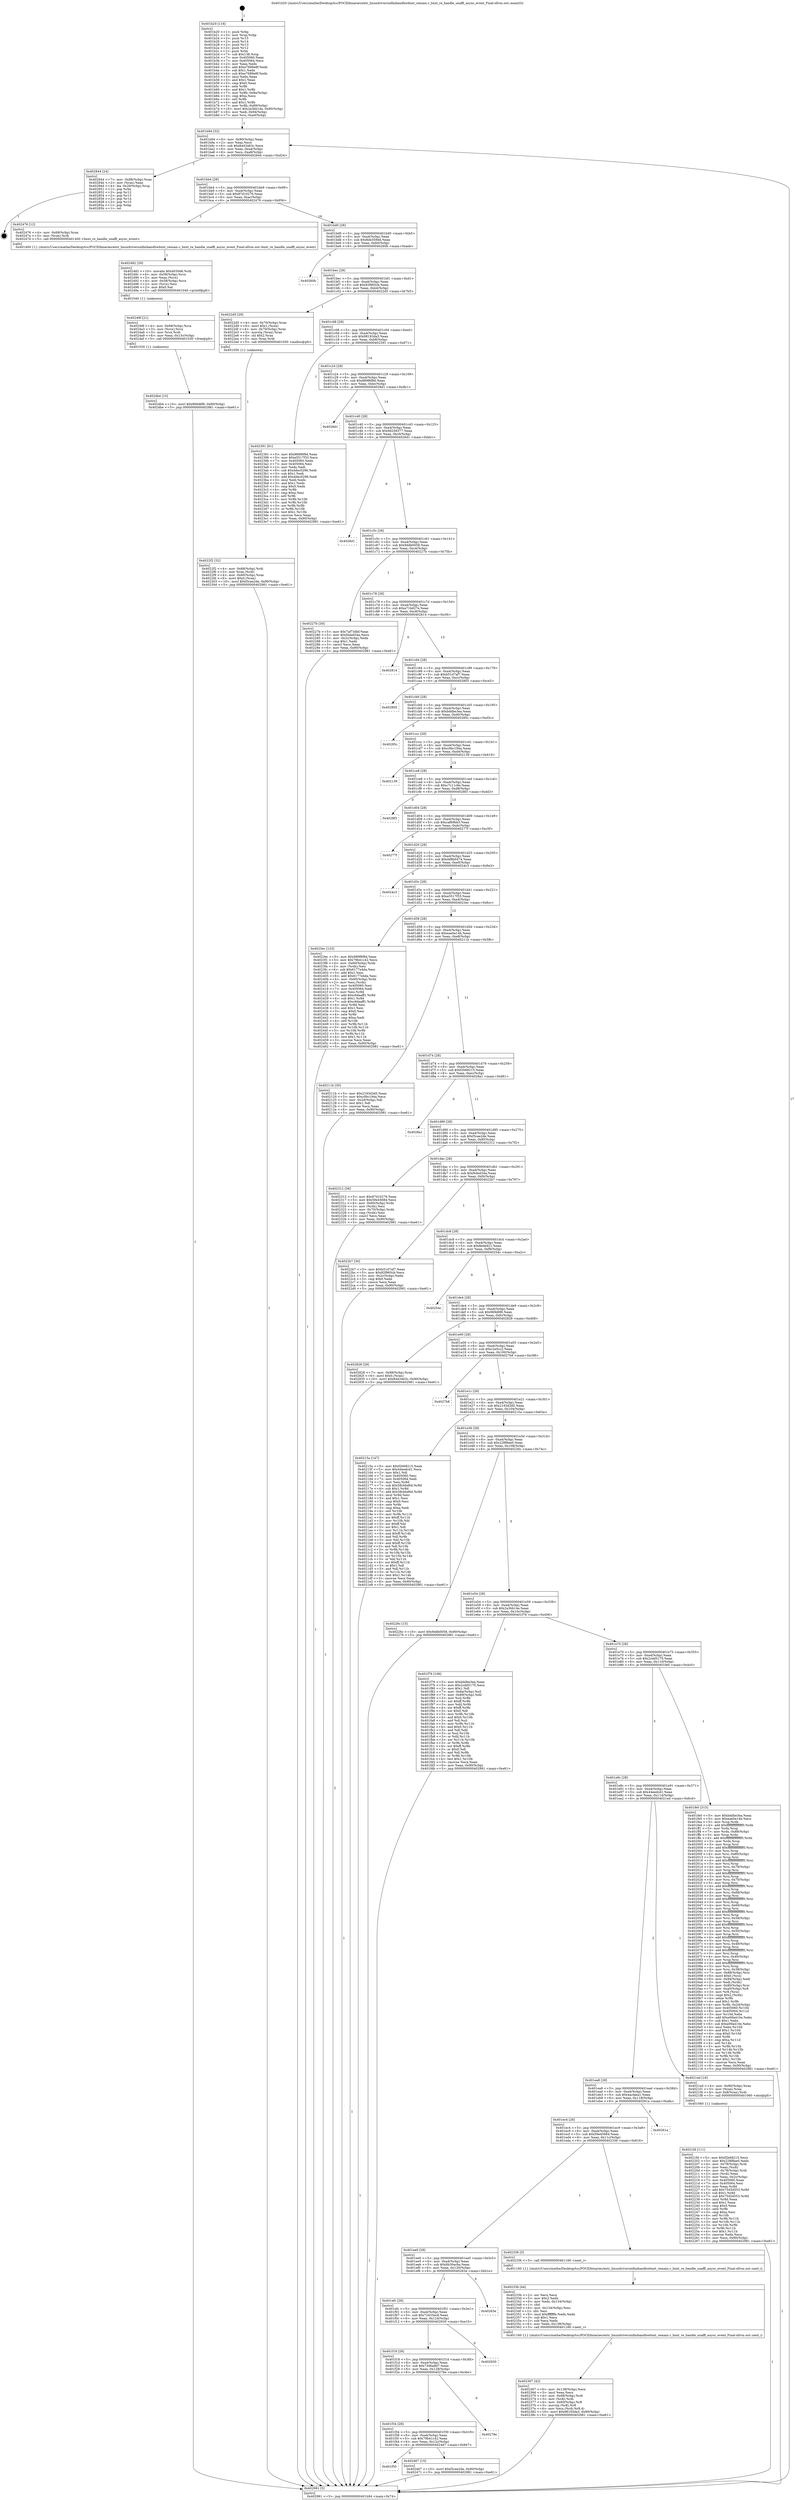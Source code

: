digraph "0x401b20" {
  label = "0x401b20 (/mnt/c/Users/mathe/Desktop/tcc/POCII/binaries/extr_linuxdriversinfinibandhwbnxt_remain.c_bnxt_re_handle_unaffi_async_event_Final-ollvm.out::main(0))"
  labelloc = "t"
  node[shape=record]

  Entry [label="",width=0.3,height=0.3,shape=circle,fillcolor=black,style=filled]
  "0x401b94" [label="{
     0x401b94 [32]\l
     | [instrs]\l
     &nbsp;&nbsp;0x401b94 \<+6\>: mov -0x90(%rbp),%eax\l
     &nbsp;&nbsp;0x401b9a \<+2\>: mov %eax,%ecx\l
     &nbsp;&nbsp;0x401b9c \<+6\>: sub $0x8443463c,%ecx\l
     &nbsp;&nbsp;0x401ba2 \<+6\>: mov %eax,-0xa4(%rbp)\l
     &nbsp;&nbsp;0x401ba8 \<+6\>: mov %ecx,-0xa8(%rbp)\l
     &nbsp;&nbsp;0x401bae \<+6\>: je 0000000000402844 \<main+0xd24\>\l
  }"]
  "0x402844" [label="{
     0x402844 [24]\l
     | [instrs]\l
     &nbsp;&nbsp;0x402844 \<+7\>: mov -0x88(%rbp),%rax\l
     &nbsp;&nbsp;0x40284b \<+2\>: mov (%rax),%eax\l
     &nbsp;&nbsp;0x40284d \<+4\>: lea -0x28(%rbp),%rsp\l
     &nbsp;&nbsp;0x402851 \<+1\>: pop %rbx\l
     &nbsp;&nbsp;0x402852 \<+2\>: pop %r12\l
     &nbsp;&nbsp;0x402854 \<+2\>: pop %r13\l
     &nbsp;&nbsp;0x402856 \<+2\>: pop %r14\l
     &nbsp;&nbsp;0x402858 \<+2\>: pop %r15\l
     &nbsp;&nbsp;0x40285a \<+1\>: pop %rbp\l
     &nbsp;&nbsp;0x40285b \<+1\>: ret\l
  }"]
  "0x401bb4" [label="{
     0x401bb4 [28]\l
     | [instrs]\l
     &nbsp;&nbsp;0x401bb4 \<+5\>: jmp 0000000000401bb9 \<main+0x99\>\l
     &nbsp;&nbsp;0x401bb9 \<+6\>: mov -0xa4(%rbp),%eax\l
     &nbsp;&nbsp;0x401bbf \<+5\>: sub $0x87d10276,%eax\l
     &nbsp;&nbsp;0x401bc4 \<+6\>: mov %eax,-0xac(%rbp)\l
     &nbsp;&nbsp;0x401bca \<+6\>: je 0000000000402476 \<main+0x956\>\l
  }"]
  Exit [label="",width=0.3,height=0.3,shape=circle,fillcolor=black,style=filled,peripheries=2]
  "0x402476" [label="{
     0x402476 [12]\l
     | [instrs]\l
     &nbsp;&nbsp;0x402476 \<+4\>: mov -0x68(%rbp),%rax\l
     &nbsp;&nbsp;0x40247a \<+3\>: mov (%rax),%rdi\l
     &nbsp;&nbsp;0x40247d \<+5\>: call 0000000000401400 \<bnxt_re_handle_unaffi_async_event\>\l
     | [calls]\l
     &nbsp;&nbsp;0x401400 \{1\} (/mnt/c/Users/mathe/Desktop/tcc/POCII/binaries/extr_linuxdriversinfinibandhwbnxt_remain.c_bnxt_re_handle_unaffi_async_event_Final-ollvm.out::bnxt_re_handle_unaffi_async_event)\l
  }"]
  "0x401bd0" [label="{
     0x401bd0 [28]\l
     | [instrs]\l
     &nbsp;&nbsp;0x401bd0 \<+5\>: jmp 0000000000401bd5 \<main+0xb5\>\l
     &nbsp;&nbsp;0x401bd5 \<+6\>: mov -0xa4(%rbp),%eax\l
     &nbsp;&nbsp;0x401bdb \<+5\>: sub $0x8de359dd,%eax\l
     &nbsp;&nbsp;0x401be0 \<+6\>: mov %eax,-0xb0(%rbp)\l
     &nbsp;&nbsp;0x401be6 \<+6\>: je 000000000040260b \<main+0xaeb\>\l
  }"]
  "0x4024b4" [label="{
     0x4024b4 [15]\l
     | [instrs]\l
     &nbsp;&nbsp;0x4024b4 \<+10\>: movl $0x969d6f6,-0x90(%rbp)\l
     &nbsp;&nbsp;0x4024be \<+5\>: jmp 0000000000402981 \<main+0xe61\>\l
  }"]
  "0x40260b" [label="{
     0x40260b\l
  }", style=dashed]
  "0x401bec" [label="{
     0x401bec [28]\l
     | [instrs]\l
     &nbsp;&nbsp;0x401bec \<+5\>: jmp 0000000000401bf1 \<main+0xd1\>\l
     &nbsp;&nbsp;0x401bf1 \<+6\>: mov -0xa4(%rbp),%eax\l
     &nbsp;&nbsp;0x401bf7 \<+5\>: sub $0x92f965cb,%eax\l
     &nbsp;&nbsp;0x401bfc \<+6\>: mov %eax,-0xb4(%rbp)\l
     &nbsp;&nbsp;0x401c02 \<+6\>: je 00000000004022d5 \<main+0x7b5\>\l
  }"]
  "0x40249f" [label="{
     0x40249f [21]\l
     | [instrs]\l
     &nbsp;&nbsp;0x40249f \<+4\>: mov -0x68(%rbp),%rcx\l
     &nbsp;&nbsp;0x4024a3 \<+3\>: mov (%rcx),%rcx\l
     &nbsp;&nbsp;0x4024a6 \<+3\>: mov %rcx,%rdi\l
     &nbsp;&nbsp;0x4024a9 \<+6\>: mov %eax,-0x13c(%rbp)\l
     &nbsp;&nbsp;0x4024af \<+5\>: call 0000000000401030 \<free@plt\>\l
     | [calls]\l
     &nbsp;&nbsp;0x401030 \{1\} (unknown)\l
  }"]
  "0x4022d5" [label="{
     0x4022d5 [29]\l
     | [instrs]\l
     &nbsp;&nbsp;0x4022d5 \<+4\>: mov -0x70(%rbp),%rax\l
     &nbsp;&nbsp;0x4022d9 \<+6\>: movl $0x1,(%rax)\l
     &nbsp;&nbsp;0x4022df \<+4\>: mov -0x70(%rbp),%rax\l
     &nbsp;&nbsp;0x4022e3 \<+3\>: movslq (%rax),%rax\l
     &nbsp;&nbsp;0x4022e6 \<+4\>: shl $0x2,%rax\l
     &nbsp;&nbsp;0x4022ea \<+3\>: mov %rax,%rdi\l
     &nbsp;&nbsp;0x4022ed \<+5\>: call 0000000000401050 \<malloc@plt\>\l
     | [calls]\l
     &nbsp;&nbsp;0x401050 \{1\} (unknown)\l
  }"]
  "0x401c08" [label="{
     0x401c08 [28]\l
     | [instrs]\l
     &nbsp;&nbsp;0x401c08 \<+5\>: jmp 0000000000401c0d \<main+0xed\>\l
     &nbsp;&nbsp;0x401c0d \<+6\>: mov -0xa4(%rbp),%eax\l
     &nbsp;&nbsp;0x401c13 \<+5\>: sub $0x98193da3,%eax\l
     &nbsp;&nbsp;0x401c18 \<+6\>: mov %eax,-0xb8(%rbp)\l
     &nbsp;&nbsp;0x401c1e \<+6\>: je 0000000000402391 \<main+0x871\>\l
  }"]
  "0x402482" [label="{
     0x402482 [29]\l
     | [instrs]\l
     &nbsp;&nbsp;0x402482 \<+10\>: movabs $0x4030d6,%rdi\l
     &nbsp;&nbsp;0x40248c \<+4\>: mov -0x58(%rbp),%rcx\l
     &nbsp;&nbsp;0x402490 \<+2\>: mov %eax,(%rcx)\l
     &nbsp;&nbsp;0x402492 \<+4\>: mov -0x58(%rbp),%rcx\l
     &nbsp;&nbsp;0x402496 \<+2\>: mov (%rcx),%esi\l
     &nbsp;&nbsp;0x402498 \<+2\>: mov $0x0,%al\l
     &nbsp;&nbsp;0x40249a \<+5\>: call 0000000000401040 \<printf@plt\>\l
     | [calls]\l
     &nbsp;&nbsp;0x401040 \{1\} (unknown)\l
  }"]
  "0x402391" [label="{
     0x402391 [91]\l
     | [instrs]\l
     &nbsp;&nbsp;0x402391 \<+5\>: mov $0x989f6f9d,%eax\l
     &nbsp;&nbsp;0x402396 \<+5\>: mov $0xe5517f33,%ecx\l
     &nbsp;&nbsp;0x40239b \<+7\>: mov 0x405060,%edx\l
     &nbsp;&nbsp;0x4023a2 \<+7\>: mov 0x405064,%esi\l
     &nbsp;&nbsp;0x4023a9 \<+2\>: mov %edx,%edi\l
     &nbsp;&nbsp;0x4023ab \<+6\>: sub $0xddec0296,%edi\l
     &nbsp;&nbsp;0x4023b1 \<+3\>: sub $0x1,%edi\l
     &nbsp;&nbsp;0x4023b4 \<+6\>: add $0xddec0296,%edi\l
     &nbsp;&nbsp;0x4023ba \<+3\>: imul %edi,%edx\l
     &nbsp;&nbsp;0x4023bd \<+3\>: and $0x1,%edx\l
     &nbsp;&nbsp;0x4023c0 \<+3\>: cmp $0x0,%edx\l
     &nbsp;&nbsp;0x4023c3 \<+4\>: sete %r8b\l
     &nbsp;&nbsp;0x4023c7 \<+3\>: cmp $0xa,%esi\l
     &nbsp;&nbsp;0x4023ca \<+4\>: setl %r9b\l
     &nbsp;&nbsp;0x4023ce \<+3\>: mov %r8b,%r10b\l
     &nbsp;&nbsp;0x4023d1 \<+3\>: and %r9b,%r10b\l
     &nbsp;&nbsp;0x4023d4 \<+3\>: xor %r9b,%r8b\l
     &nbsp;&nbsp;0x4023d7 \<+3\>: or %r8b,%r10b\l
     &nbsp;&nbsp;0x4023da \<+4\>: test $0x1,%r10b\l
     &nbsp;&nbsp;0x4023de \<+3\>: cmovne %ecx,%eax\l
     &nbsp;&nbsp;0x4023e1 \<+6\>: mov %eax,-0x90(%rbp)\l
     &nbsp;&nbsp;0x4023e7 \<+5\>: jmp 0000000000402981 \<main+0xe61\>\l
  }"]
  "0x401c24" [label="{
     0x401c24 [28]\l
     | [instrs]\l
     &nbsp;&nbsp;0x401c24 \<+5\>: jmp 0000000000401c29 \<main+0x109\>\l
     &nbsp;&nbsp;0x401c29 \<+6\>: mov -0xa4(%rbp),%eax\l
     &nbsp;&nbsp;0x401c2f \<+5\>: sub $0x989f6f9d,%eax\l
     &nbsp;&nbsp;0x401c34 \<+6\>: mov %eax,-0xbc(%rbp)\l
     &nbsp;&nbsp;0x401c3a \<+6\>: je 00000000004028d1 \<main+0xdb1\>\l
  }"]
  "0x401f50" [label="{
     0x401f50\l
  }", style=dashed]
  "0x4028d1" [label="{
     0x4028d1\l
  }", style=dashed]
  "0x401c40" [label="{
     0x401c40 [28]\l
     | [instrs]\l
     &nbsp;&nbsp;0x401c40 \<+5\>: jmp 0000000000401c45 \<main+0x125\>\l
     &nbsp;&nbsp;0x401c45 \<+6\>: mov -0xa4(%rbp),%eax\l
     &nbsp;&nbsp;0x401c4b \<+5\>: sub $0x9d256377,%eax\l
     &nbsp;&nbsp;0x401c50 \<+6\>: mov %eax,-0xc0(%rbp)\l
     &nbsp;&nbsp;0x401c56 \<+6\>: je 00000000004026d1 \<main+0xbb1\>\l
  }"]
  "0x402467" [label="{
     0x402467 [15]\l
     | [instrs]\l
     &nbsp;&nbsp;0x402467 \<+10\>: movl $0xf3cee2de,-0x90(%rbp)\l
     &nbsp;&nbsp;0x402471 \<+5\>: jmp 0000000000402981 \<main+0xe61\>\l
  }"]
  "0x4026d1" [label="{
     0x4026d1\l
  }", style=dashed]
  "0x401c5c" [label="{
     0x401c5c [28]\l
     | [instrs]\l
     &nbsp;&nbsp;0x401c5c \<+5\>: jmp 0000000000401c61 \<main+0x141\>\l
     &nbsp;&nbsp;0x401c61 \<+6\>: mov -0xa4(%rbp),%eax\l
     &nbsp;&nbsp;0x401c67 \<+5\>: sub $0x9ddb0058,%eax\l
     &nbsp;&nbsp;0x401c6c \<+6\>: mov %eax,-0xc4(%rbp)\l
     &nbsp;&nbsp;0x401c72 \<+6\>: je 000000000040227b \<main+0x75b\>\l
  }"]
  "0x401f34" [label="{
     0x401f34 [28]\l
     | [instrs]\l
     &nbsp;&nbsp;0x401f34 \<+5\>: jmp 0000000000401f39 \<main+0x419\>\l
     &nbsp;&nbsp;0x401f39 \<+6\>: mov -0xa4(%rbp),%eax\l
     &nbsp;&nbsp;0x401f3f \<+5\>: sub $0x79b41c42,%eax\l
     &nbsp;&nbsp;0x401f44 \<+6\>: mov %eax,-0x12c(%rbp)\l
     &nbsp;&nbsp;0x401f4a \<+6\>: je 0000000000402467 \<main+0x947\>\l
  }"]
  "0x40227b" [label="{
     0x40227b [30]\l
     | [instrs]\l
     &nbsp;&nbsp;0x40227b \<+5\>: mov $0x7af73dbf,%eax\l
     &nbsp;&nbsp;0x402280 \<+5\>: mov $0xf44ed34a,%ecx\l
     &nbsp;&nbsp;0x402285 \<+3\>: mov -0x2c(%rbp),%edx\l
     &nbsp;&nbsp;0x402288 \<+3\>: cmp $0x1,%edx\l
     &nbsp;&nbsp;0x40228b \<+3\>: cmovl %ecx,%eax\l
     &nbsp;&nbsp;0x40228e \<+6\>: mov %eax,-0x90(%rbp)\l
     &nbsp;&nbsp;0x402294 \<+5\>: jmp 0000000000402981 \<main+0xe61\>\l
  }"]
  "0x401c78" [label="{
     0x401c78 [28]\l
     | [instrs]\l
     &nbsp;&nbsp;0x401c78 \<+5\>: jmp 0000000000401c7d \<main+0x15d\>\l
     &nbsp;&nbsp;0x401c7d \<+6\>: mov -0xa4(%rbp),%eax\l
     &nbsp;&nbsp;0x401c83 \<+5\>: sub $0xa71bd27e,%eax\l
     &nbsp;&nbsp;0x401c88 \<+6\>: mov %eax,-0xc8(%rbp)\l
     &nbsp;&nbsp;0x401c8e \<+6\>: je 0000000000402814 \<main+0xcf4\>\l
  }"]
  "0x40278e" [label="{
     0x40278e\l
  }", style=dashed]
  "0x402814" [label="{
     0x402814\l
  }", style=dashed]
  "0x401c94" [label="{
     0x401c94 [28]\l
     | [instrs]\l
     &nbsp;&nbsp;0x401c94 \<+5\>: jmp 0000000000401c99 \<main+0x179\>\l
     &nbsp;&nbsp;0x401c99 \<+6\>: mov -0xa4(%rbp),%eax\l
     &nbsp;&nbsp;0x401c9f \<+5\>: sub $0xb51d7af7,%eax\l
     &nbsp;&nbsp;0x401ca4 \<+6\>: mov %eax,-0xcc(%rbp)\l
     &nbsp;&nbsp;0x401caa \<+6\>: je 0000000000402805 \<main+0xce5\>\l
  }"]
  "0x401f18" [label="{
     0x401f18 [28]\l
     | [instrs]\l
     &nbsp;&nbsp;0x401f18 \<+5\>: jmp 0000000000401f1d \<main+0x3fd\>\l
     &nbsp;&nbsp;0x401f1d \<+6\>: mov -0xa4(%rbp),%eax\l
     &nbsp;&nbsp;0x401f23 \<+5\>: sub $0x73d6a8d7,%eax\l
     &nbsp;&nbsp;0x401f28 \<+6\>: mov %eax,-0x128(%rbp)\l
     &nbsp;&nbsp;0x401f2e \<+6\>: je 000000000040278e \<main+0xc6e\>\l
  }"]
  "0x402805" [label="{
     0x402805\l
  }", style=dashed]
  "0x401cb0" [label="{
     0x401cb0 [28]\l
     | [instrs]\l
     &nbsp;&nbsp;0x401cb0 \<+5\>: jmp 0000000000401cb5 \<main+0x195\>\l
     &nbsp;&nbsp;0x401cb5 \<+6\>: mov -0xa4(%rbp),%eax\l
     &nbsp;&nbsp;0x401cbb \<+5\>: sub $0xbddbe3ea,%eax\l
     &nbsp;&nbsp;0x401cc0 \<+6\>: mov %eax,-0xd0(%rbp)\l
     &nbsp;&nbsp;0x401cc6 \<+6\>: je 000000000040285c \<main+0xd3c\>\l
  }"]
  "0x402930" [label="{
     0x402930\l
  }", style=dashed]
  "0x40285c" [label="{
     0x40285c\l
  }", style=dashed]
  "0x401ccc" [label="{
     0x401ccc [28]\l
     | [instrs]\l
     &nbsp;&nbsp;0x401ccc \<+5\>: jmp 0000000000401cd1 \<main+0x1b1\>\l
     &nbsp;&nbsp;0x401cd1 \<+6\>: mov -0xa4(%rbp),%eax\l
     &nbsp;&nbsp;0x401cd7 \<+5\>: sub $0xc0bc194a,%eax\l
     &nbsp;&nbsp;0x401cdc \<+6\>: mov %eax,-0xd4(%rbp)\l
     &nbsp;&nbsp;0x401ce2 \<+6\>: je 0000000000402139 \<main+0x619\>\l
  }"]
  "0x401efc" [label="{
     0x401efc [28]\l
     | [instrs]\l
     &nbsp;&nbsp;0x401efc \<+5\>: jmp 0000000000401f01 \<main+0x3e1\>\l
     &nbsp;&nbsp;0x401f01 \<+6\>: mov -0xa4(%rbp),%eax\l
     &nbsp;&nbsp;0x401f07 \<+5\>: sub $0x72433ec6,%eax\l
     &nbsp;&nbsp;0x401f0c \<+6\>: mov %eax,-0x124(%rbp)\l
     &nbsp;&nbsp;0x401f12 \<+6\>: je 0000000000402930 \<main+0xe10\>\l
  }"]
  "0x402139" [label="{
     0x402139\l
  }", style=dashed]
  "0x401ce8" [label="{
     0x401ce8 [28]\l
     | [instrs]\l
     &nbsp;&nbsp;0x401ce8 \<+5\>: jmp 0000000000401ced \<main+0x1cd\>\l
     &nbsp;&nbsp;0x401ced \<+6\>: mov -0xa4(%rbp),%eax\l
     &nbsp;&nbsp;0x401cf3 \<+5\>: sub $0xc7c11c6e,%eax\l
     &nbsp;&nbsp;0x401cf8 \<+6\>: mov %eax,-0xd8(%rbp)\l
     &nbsp;&nbsp;0x401cfe \<+6\>: je 00000000004028f3 \<main+0xdd3\>\l
  }"]
  "0x40263e" [label="{
     0x40263e\l
  }", style=dashed]
  "0x4028f3" [label="{
     0x4028f3\l
  }", style=dashed]
  "0x401d04" [label="{
     0x401d04 [28]\l
     | [instrs]\l
     &nbsp;&nbsp;0x401d04 \<+5\>: jmp 0000000000401d09 \<main+0x1e9\>\l
     &nbsp;&nbsp;0x401d09 \<+6\>: mov -0xa4(%rbp),%eax\l
     &nbsp;&nbsp;0x401d0f \<+5\>: sub $0xcaf69bb3,%eax\l
     &nbsp;&nbsp;0x401d14 \<+6\>: mov %eax,-0xdc(%rbp)\l
     &nbsp;&nbsp;0x401d1a \<+6\>: je 000000000040277f \<main+0xc5f\>\l
  }"]
  "0x402367" [label="{
     0x402367 [42]\l
     | [instrs]\l
     &nbsp;&nbsp;0x402367 \<+6\>: mov -0x138(%rbp),%ecx\l
     &nbsp;&nbsp;0x40236d \<+3\>: imul %eax,%ecx\l
     &nbsp;&nbsp;0x402370 \<+4\>: mov -0x68(%rbp),%rdi\l
     &nbsp;&nbsp;0x402374 \<+3\>: mov (%rdi),%rdi\l
     &nbsp;&nbsp;0x402377 \<+4\>: mov -0x60(%rbp),%r8\l
     &nbsp;&nbsp;0x40237b \<+3\>: movslq (%r8),%r8\l
     &nbsp;&nbsp;0x40237e \<+4\>: mov %ecx,(%rdi,%r8,4)\l
     &nbsp;&nbsp;0x402382 \<+10\>: movl $0x98193da3,-0x90(%rbp)\l
     &nbsp;&nbsp;0x40238c \<+5\>: jmp 0000000000402981 \<main+0xe61\>\l
  }"]
  "0x40277f" [label="{
     0x40277f\l
  }", style=dashed]
  "0x401d20" [label="{
     0x401d20 [28]\l
     | [instrs]\l
     &nbsp;&nbsp;0x401d20 \<+5\>: jmp 0000000000401d25 \<main+0x205\>\l
     &nbsp;&nbsp;0x401d25 \<+6\>: mov -0xa4(%rbp),%eax\l
     &nbsp;&nbsp;0x401d2b \<+5\>: sub $0xdd8b0474,%eax\l
     &nbsp;&nbsp;0x401d30 \<+6\>: mov %eax,-0xe0(%rbp)\l
     &nbsp;&nbsp;0x401d36 \<+6\>: je 00000000004024c3 \<main+0x9a3\>\l
  }"]
  "0x40233b" [label="{
     0x40233b [44]\l
     | [instrs]\l
     &nbsp;&nbsp;0x40233b \<+2\>: xor %ecx,%ecx\l
     &nbsp;&nbsp;0x40233d \<+5\>: mov $0x2,%edx\l
     &nbsp;&nbsp;0x402342 \<+6\>: mov %edx,-0x134(%rbp)\l
     &nbsp;&nbsp;0x402348 \<+1\>: cltd\l
     &nbsp;&nbsp;0x402349 \<+6\>: mov -0x134(%rbp),%esi\l
     &nbsp;&nbsp;0x40234f \<+2\>: idiv %esi\l
     &nbsp;&nbsp;0x402351 \<+6\>: imul $0xfffffffe,%edx,%edx\l
     &nbsp;&nbsp;0x402357 \<+3\>: sub $0x1,%ecx\l
     &nbsp;&nbsp;0x40235a \<+2\>: sub %ecx,%edx\l
     &nbsp;&nbsp;0x40235c \<+6\>: mov %edx,-0x138(%rbp)\l
     &nbsp;&nbsp;0x402362 \<+5\>: call 0000000000401160 \<next_i\>\l
     | [calls]\l
     &nbsp;&nbsp;0x401160 \{1\} (/mnt/c/Users/mathe/Desktop/tcc/POCII/binaries/extr_linuxdriversinfinibandhwbnxt_remain.c_bnxt_re_handle_unaffi_async_event_Final-ollvm.out::next_i)\l
  }"]
  "0x4024c3" [label="{
     0x4024c3\l
  }", style=dashed]
  "0x401d3c" [label="{
     0x401d3c [28]\l
     | [instrs]\l
     &nbsp;&nbsp;0x401d3c \<+5\>: jmp 0000000000401d41 \<main+0x221\>\l
     &nbsp;&nbsp;0x401d41 \<+6\>: mov -0xa4(%rbp),%eax\l
     &nbsp;&nbsp;0x401d47 \<+5\>: sub $0xe5517f33,%eax\l
     &nbsp;&nbsp;0x401d4c \<+6\>: mov %eax,-0xe4(%rbp)\l
     &nbsp;&nbsp;0x401d52 \<+6\>: je 00000000004023ec \<main+0x8cc\>\l
  }"]
  "0x401ee0" [label="{
     0x401ee0 [28]\l
     | [instrs]\l
     &nbsp;&nbsp;0x401ee0 \<+5\>: jmp 0000000000401ee5 \<main+0x3c5\>\l
     &nbsp;&nbsp;0x401ee5 \<+6\>: mov -0xa4(%rbp),%eax\l
     &nbsp;&nbsp;0x401eeb \<+5\>: sub $0x6b30acba,%eax\l
     &nbsp;&nbsp;0x401ef0 \<+6\>: mov %eax,-0x120(%rbp)\l
     &nbsp;&nbsp;0x401ef6 \<+6\>: je 000000000040263e \<main+0xb1e\>\l
  }"]
  "0x4023ec" [label="{
     0x4023ec [123]\l
     | [instrs]\l
     &nbsp;&nbsp;0x4023ec \<+5\>: mov $0x989f6f9d,%eax\l
     &nbsp;&nbsp;0x4023f1 \<+5\>: mov $0x79b41c42,%ecx\l
     &nbsp;&nbsp;0x4023f6 \<+4\>: mov -0x60(%rbp),%rdx\l
     &nbsp;&nbsp;0x4023fa \<+2\>: mov (%rdx),%esi\l
     &nbsp;&nbsp;0x4023fc \<+6\>: sub $0x6177e4da,%esi\l
     &nbsp;&nbsp;0x402402 \<+3\>: add $0x1,%esi\l
     &nbsp;&nbsp;0x402405 \<+6\>: add $0x6177e4da,%esi\l
     &nbsp;&nbsp;0x40240b \<+4\>: mov -0x60(%rbp),%rdx\l
     &nbsp;&nbsp;0x40240f \<+2\>: mov %esi,(%rdx)\l
     &nbsp;&nbsp;0x402411 \<+7\>: mov 0x405060,%esi\l
     &nbsp;&nbsp;0x402418 \<+7\>: mov 0x405064,%edi\l
     &nbsp;&nbsp;0x40241f \<+3\>: mov %esi,%r8d\l
     &nbsp;&nbsp;0x402422 \<+7\>: add $0xc6daaff1,%r8d\l
     &nbsp;&nbsp;0x402429 \<+4\>: sub $0x1,%r8d\l
     &nbsp;&nbsp;0x40242d \<+7\>: sub $0xc6daaff1,%r8d\l
     &nbsp;&nbsp;0x402434 \<+4\>: imul %r8d,%esi\l
     &nbsp;&nbsp;0x402438 \<+3\>: and $0x1,%esi\l
     &nbsp;&nbsp;0x40243b \<+3\>: cmp $0x0,%esi\l
     &nbsp;&nbsp;0x40243e \<+4\>: sete %r9b\l
     &nbsp;&nbsp;0x402442 \<+3\>: cmp $0xa,%edi\l
     &nbsp;&nbsp;0x402445 \<+4\>: setl %r10b\l
     &nbsp;&nbsp;0x402449 \<+3\>: mov %r9b,%r11b\l
     &nbsp;&nbsp;0x40244c \<+3\>: and %r10b,%r11b\l
     &nbsp;&nbsp;0x40244f \<+3\>: xor %r10b,%r9b\l
     &nbsp;&nbsp;0x402452 \<+3\>: or %r9b,%r11b\l
     &nbsp;&nbsp;0x402455 \<+4\>: test $0x1,%r11b\l
     &nbsp;&nbsp;0x402459 \<+3\>: cmovne %ecx,%eax\l
     &nbsp;&nbsp;0x40245c \<+6\>: mov %eax,-0x90(%rbp)\l
     &nbsp;&nbsp;0x402462 \<+5\>: jmp 0000000000402981 \<main+0xe61\>\l
  }"]
  "0x401d58" [label="{
     0x401d58 [28]\l
     | [instrs]\l
     &nbsp;&nbsp;0x401d58 \<+5\>: jmp 0000000000401d5d \<main+0x23d\>\l
     &nbsp;&nbsp;0x401d5d \<+6\>: mov -0xa4(%rbp),%eax\l
     &nbsp;&nbsp;0x401d63 \<+5\>: sub $0xeae0a14b,%eax\l
     &nbsp;&nbsp;0x401d68 \<+6\>: mov %eax,-0xe8(%rbp)\l
     &nbsp;&nbsp;0x401d6e \<+6\>: je 000000000040211b \<main+0x5fb\>\l
  }"]
  "0x402336" [label="{
     0x402336 [5]\l
     | [instrs]\l
     &nbsp;&nbsp;0x402336 \<+5\>: call 0000000000401160 \<next_i\>\l
     | [calls]\l
     &nbsp;&nbsp;0x401160 \{1\} (/mnt/c/Users/mathe/Desktop/tcc/POCII/binaries/extr_linuxdriversinfinibandhwbnxt_remain.c_bnxt_re_handle_unaffi_async_event_Final-ollvm.out::next_i)\l
  }"]
  "0x40211b" [label="{
     0x40211b [30]\l
     | [instrs]\l
     &nbsp;&nbsp;0x40211b \<+5\>: mov $0x2193d3d5,%eax\l
     &nbsp;&nbsp;0x402120 \<+5\>: mov $0xc0bc194a,%ecx\l
     &nbsp;&nbsp;0x402125 \<+3\>: mov -0x2d(%rbp),%dl\l
     &nbsp;&nbsp;0x402128 \<+3\>: test $0x1,%dl\l
     &nbsp;&nbsp;0x40212b \<+3\>: cmovne %ecx,%eax\l
     &nbsp;&nbsp;0x40212e \<+6\>: mov %eax,-0x90(%rbp)\l
     &nbsp;&nbsp;0x402134 \<+5\>: jmp 0000000000402981 \<main+0xe61\>\l
  }"]
  "0x401d74" [label="{
     0x401d74 [28]\l
     | [instrs]\l
     &nbsp;&nbsp;0x401d74 \<+5\>: jmp 0000000000401d79 \<main+0x259\>\l
     &nbsp;&nbsp;0x401d79 \<+6\>: mov -0xa4(%rbp),%eax\l
     &nbsp;&nbsp;0x401d7f \<+5\>: sub $0xf2b68215,%eax\l
     &nbsp;&nbsp;0x401d84 \<+6\>: mov %eax,-0xec(%rbp)\l
     &nbsp;&nbsp;0x401d8a \<+6\>: je 00000000004028a1 \<main+0xd81\>\l
  }"]
  "0x401ec4" [label="{
     0x401ec4 [28]\l
     | [instrs]\l
     &nbsp;&nbsp;0x401ec4 \<+5\>: jmp 0000000000401ec9 \<main+0x3a9\>\l
     &nbsp;&nbsp;0x401ec9 \<+6\>: mov -0xa4(%rbp),%eax\l
     &nbsp;&nbsp;0x401ecf \<+5\>: sub $0x59e45684,%eax\l
     &nbsp;&nbsp;0x401ed4 \<+6\>: mov %eax,-0x11c(%rbp)\l
     &nbsp;&nbsp;0x401eda \<+6\>: je 0000000000402336 \<main+0x816\>\l
  }"]
  "0x4028a1" [label="{
     0x4028a1\l
  }", style=dashed]
  "0x401d90" [label="{
     0x401d90 [28]\l
     | [instrs]\l
     &nbsp;&nbsp;0x401d90 \<+5\>: jmp 0000000000401d95 \<main+0x275\>\l
     &nbsp;&nbsp;0x401d95 \<+6\>: mov -0xa4(%rbp),%eax\l
     &nbsp;&nbsp;0x401d9b \<+5\>: sub $0xf3cee2de,%eax\l
     &nbsp;&nbsp;0x401da0 \<+6\>: mov %eax,-0xf0(%rbp)\l
     &nbsp;&nbsp;0x401da6 \<+6\>: je 0000000000402312 \<main+0x7f2\>\l
  }"]
  "0x40261a" [label="{
     0x40261a\l
  }", style=dashed]
  "0x402312" [label="{
     0x402312 [36]\l
     | [instrs]\l
     &nbsp;&nbsp;0x402312 \<+5\>: mov $0x87d10276,%eax\l
     &nbsp;&nbsp;0x402317 \<+5\>: mov $0x59e45684,%ecx\l
     &nbsp;&nbsp;0x40231c \<+4\>: mov -0x60(%rbp),%rdx\l
     &nbsp;&nbsp;0x402320 \<+2\>: mov (%rdx),%esi\l
     &nbsp;&nbsp;0x402322 \<+4\>: mov -0x70(%rbp),%rdx\l
     &nbsp;&nbsp;0x402326 \<+2\>: cmp (%rdx),%esi\l
     &nbsp;&nbsp;0x402328 \<+3\>: cmovl %ecx,%eax\l
     &nbsp;&nbsp;0x40232b \<+6\>: mov %eax,-0x90(%rbp)\l
     &nbsp;&nbsp;0x402331 \<+5\>: jmp 0000000000402981 \<main+0xe61\>\l
  }"]
  "0x401dac" [label="{
     0x401dac [28]\l
     | [instrs]\l
     &nbsp;&nbsp;0x401dac \<+5\>: jmp 0000000000401db1 \<main+0x291\>\l
     &nbsp;&nbsp;0x401db1 \<+6\>: mov -0xa4(%rbp),%eax\l
     &nbsp;&nbsp;0x401db7 \<+5\>: sub $0xf44ed34a,%eax\l
     &nbsp;&nbsp;0x401dbc \<+6\>: mov %eax,-0xf4(%rbp)\l
     &nbsp;&nbsp;0x401dc2 \<+6\>: je 00000000004022b7 \<main+0x797\>\l
  }"]
  "0x4022f2" [label="{
     0x4022f2 [32]\l
     | [instrs]\l
     &nbsp;&nbsp;0x4022f2 \<+4\>: mov -0x68(%rbp),%rdi\l
     &nbsp;&nbsp;0x4022f6 \<+3\>: mov %rax,(%rdi)\l
     &nbsp;&nbsp;0x4022f9 \<+4\>: mov -0x60(%rbp),%rax\l
     &nbsp;&nbsp;0x4022fd \<+6\>: movl $0x0,(%rax)\l
     &nbsp;&nbsp;0x402303 \<+10\>: movl $0xf3cee2de,-0x90(%rbp)\l
     &nbsp;&nbsp;0x40230d \<+5\>: jmp 0000000000402981 \<main+0xe61\>\l
  }"]
  "0x4022b7" [label="{
     0x4022b7 [30]\l
     | [instrs]\l
     &nbsp;&nbsp;0x4022b7 \<+5\>: mov $0xb51d7af7,%eax\l
     &nbsp;&nbsp;0x4022bc \<+5\>: mov $0x92f965cb,%ecx\l
     &nbsp;&nbsp;0x4022c1 \<+3\>: mov -0x2c(%rbp),%edx\l
     &nbsp;&nbsp;0x4022c4 \<+3\>: cmp $0x0,%edx\l
     &nbsp;&nbsp;0x4022c7 \<+3\>: cmove %ecx,%eax\l
     &nbsp;&nbsp;0x4022ca \<+6\>: mov %eax,-0x90(%rbp)\l
     &nbsp;&nbsp;0x4022d0 \<+5\>: jmp 0000000000402981 \<main+0xe61\>\l
  }"]
  "0x401dc8" [label="{
     0x401dc8 [28]\l
     | [instrs]\l
     &nbsp;&nbsp;0x401dc8 \<+5\>: jmp 0000000000401dcd \<main+0x2ad\>\l
     &nbsp;&nbsp;0x401dcd \<+6\>: mov -0xa4(%rbp),%eax\l
     &nbsp;&nbsp;0x401dd3 \<+5\>: sub $0x8ede921,%eax\l
     &nbsp;&nbsp;0x401dd8 \<+6\>: mov %eax,-0xf8(%rbp)\l
     &nbsp;&nbsp;0x401dde \<+6\>: je 000000000040254c \<main+0xa2c\>\l
  }"]
  "0x4021fd" [label="{
     0x4021fd [111]\l
     | [instrs]\l
     &nbsp;&nbsp;0x4021fd \<+5\>: mov $0xf2b68215,%ecx\l
     &nbsp;&nbsp;0x402202 \<+5\>: mov $0x228f8ae0,%edx\l
     &nbsp;&nbsp;0x402207 \<+4\>: mov -0x78(%rbp),%rdi\l
     &nbsp;&nbsp;0x40220b \<+2\>: mov %eax,(%rdi)\l
     &nbsp;&nbsp;0x40220d \<+4\>: mov -0x78(%rbp),%rdi\l
     &nbsp;&nbsp;0x402211 \<+2\>: mov (%rdi),%eax\l
     &nbsp;&nbsp;0x402213 \<+3\>: mov %eax,-0x2c(%rbp)\l
     &nbsp;&nbsp;0x402216 \<+7\>: mov 0x405060,%eax\l
     &nbsp;&nbsp;0x40221d \<+7\>: mov 0x405064,%esi\l
     &nbsp;&nbsp;0x402224 \<+3\>: mov %eax,%r8d\l
     &nbsp;&nbsp;0x402227 \<+7\>: add $0x7545d553,%r8d\l
     &nbsp;&nbsp;0x40222e \<+4\>: sub $0x1,%r8d\l
     &nbsp;&nbsp;0x402232 \<+7\>: sub $0x7545d553,%r8d\l
     &nbsp;&nbsp;0x402239 \<+4\>: imul %r8d,%eax\l
     &nbsp;&nbsp;0x40223d \<+3\>: and $0x1,%eax\l
     &nbsp;&nbsp;0x402240 \<+3\>: cmp $0x0,%eax\l
     &nbsp;&nbsp;0x402243 \<+4\>: sete %r9b\l
     &nbsp;&nbsp;0x402247 \<+3\>: cmp $0xa,%esi\l
     &nbsp;&nbsp;0x40224a \<+4\>: setl %r10b\l
     &nbsp;&nbsp;0x40224e \<+3\>: mov %r9b,%r11b\l
     &nbsp;&nbsp;0x402251 \<+3\>: and %r10b,%r11b\l
     &nbsp;&nbsp;0x402254 \<+3\>: xor %r10b,%r9b\l
     &nbsp;&nbsp;0x402257 \<+3\>: or %r9b,%r11b\l
     &nbsp;&nbsp;0x40225a \<+4\>: test $0x1,%r11b\l
     &nbsp;&nbsp;0x40225e \<+3\>: cmovne %edx,%ecx\l
     &nbsp;&nbsp;0x402261 \<+6\>: mov %ecx,-0x90(%rbp)\l
     &nbsp;&nbsp;0x402267 \<+5\>: jmp 0000000000402981 \<main+0xe61\>\l
  }"]
  "0x40254c" [label="{
     0x40254c\l
  }", style=dashed]
  "0x401de4" [label="{
     0x401de4 [28]\l
     | [instrs]\l
     &nbsp;&nbsp;0x401de4 \<+5\>: jmp 0000000000401de9 \<main+0x2c9\>\l
     &nbsp;&nbsp;0x401de9 \<+6\>: mov -0xa4(%rbp),%eax\l
     &nbsp;&nbsp;0x401def \<+5\>: sub $0x969d6f6,%eax\l
     &nbsp;&nbsp;0x401df4 \<+6\>: mov %eax,-0xfc(%rbp)\l
     &nbsp;&nbsp;0x401dfa \<+6\>: je 0000000000402828 \<main+0xd08\>\l
  }"]
  "0x401ea8" [label="{
     0x401ea8 [28]\l
     | [instrs]\l
     &nbsp;&nbsp;0x401ea8 \<+5\>: jmp 0000000000401ead \<main+0x38d\>\l
     &nbsp;&nbsp;0x401ead \<+6\>: mov -0xa4(%rbp),%eax\l
     &nbsp;&nbsp;0x401eb3 \<+5\>: sub $0x4acfaea1,%eax\l
     &nbsp;&nbsp;0x401eb8 \<+6\>: mov %eax,-0x118(%rbp)\l
     &nbsp;&nbsp;0x401ebe \<+6\>: je 000000000040261a \<main+0xafa\>\l
  }"]
  "0x402828" [label="{
     0x402828 [28]\l
     | [instrs]\l
     &nbsp;&nbsp;0x402828 \<+7\>: mov -0x88(%rbp),%rax\l
     &nbsp;&nbsp;0x40282f \<+6\>: movl $0x0,(%rax)\l
     &nbsp;&nbsp;0x402835 \<+10\>: movl $0x8443463c,-0x90(%rbp)\l
     &nbsp;&nbsp;0x40283f \<+5\>: jmp 0000000000402981 \<main+0xe61\>\l
  }"]
  "0x401e00" [label="{
     0x401e00 [28]\l
     | [instrs]\l
     &nbsp;&nbsp;0x401e00 \<+5\>: jmp 0000000000401e05 \<main+0x2e5\>\l
     &nbsp;&nbsp;0x401e05 \<+6\>: mov -0xa4(%rbp),%eax\l
     &nbsp;&nbsp;0x401e0b \<+5\>: sub $0xc2e5cc2,%eax\l
     &nbsp;&nbsp;0x401e10 \<+6\>: mov %eax,-0x100(%rbp)\l
     &nbsp;&nbsp;0x401e16 \<+6\>: je 00000000004027b8 \<main+0xc98\>\l
  }"]
  "0x4021ed" [label="{
     0x4021ed [16]\l
     | [instrs]\l
     &nbsp;&nbsp;0x4021ed \<+4\>: mov -0x80(%rbp),%rax\l
     &nbsp;&nbsp;0x4021f1 \<+3\>: mov (%rax),%rax\l
     &nbsp;&nbsp;0x4021f4 \<+4\>: mov 0x8(%rax),%rdi\l
     &nbsp;&nbsp;0x4021f8 \<+5\>: call 0000000000401060 \<atoi@plt\>\l
     | [calls]\l
     &nbsp;&nbsp;0x401060 \{1\} (unknown)\l
  }"]
  "0x4027b8" [label="{
     0x4027b8\l
  }", style=dashed]
  "0x401e1c" [label="{
     0x401e1c [28]\l
     | [instrs]\l
     &nbsp;&nbsp;0x401e1c \<+5\>: jmp 0000000000401e21 \<main+0x301\>\l
     &nbsp;&nbsp;0x401e21 \<+6\>: mov -0xa4(%rbp),%eax\l
     &nbsp;&nbsp;0x401e27 \<+5\>: sub $0x2193d3d5,%eax\l
     &nbsp;&nbsp;0x401e2c \<+6\>: mov %eax,-0x104(%rbp)\l
     &nbsp;&nbsp;0x401e32 \<+6\>: je 000000000040215a \<main+0x63a\>\l
  }"]
  "0x401e8c" [label="{
     0x401e8c [28]\l
     | [instrs]\l
     &nbsp;&nbsp;0x401e8c \<+5\>: jmp 0000000000401e91 \<main+0x371\>\l
     &nbsp;&nbsp;0x401e91 \<+6\>: mov -0xa4(%rbp),%eax\l
     &nbsp;&nbsp;0x401e97 \<+5\>: sub $0x44eedcd1,%eax\l
     &nbsp;&nbsp;0x401e9c \<+6\>: mov %eax,-0x114(%rbp)\l
     &nbsp;&nbsp;0x401ea2 \<+6\>: je 00000000004021ed \<main+0x6cd\>\l
  }"]
  "0x40215a" [label="{
     0x40215a [147]\l
     | [instrs]\l
     &nbsp;&nbsp;0x40215a \<+5\>: mov $0xf2b68215,%eax\l
     &nbsp;&nbsp;0x40215f \<+5\>: mov $0x44eedcd1,%ecx\l
     &nbsp;&nbsp;0x402164 \<+2\>: mov $0x1,%dl\l
     &nbsp;&nbsp;0x402166 \<+7\>: mov 0x405060,%esi\l
     &nbsp;&nbsp;0x40216d \<+7\>: mov 0x405064,%edi\l
     &nbsp;&nbsp;0x402174 \<+3\>: mov %esi,%r8d\l
     &nbsp;&nbsp;0x402177 \<+7\>: sub $0x58cbbd6d,%r8d\l
     &nbsp;&nbsp;0x40217e \<+4\>: sub $0x1,%r8d\l
     &nbsp;&nbsp;0x402182 \<+7\>: add $0x58cbbd6d,%r8d\l
     &nbsp;&nbsp;0x402189 \<+4\>: imul %r8d,%esi\l
     &nbsp;&nbsp;0x40218d \<+3\>: and $0x1,%esi\l
     &nbsp;&nbsp;0x402190 \<+3\>: cmp $0x0,%esi\l
     &nbsp;&nbsp;0x402193 \<+4\>: sete %r9b\l
     &nbsp;&nbsp;0x402197 \<+3\>: cmp $0xa,%edi\l
     &nbsp;&nbsp;0x40219a \<+4\>: setl %r10b\l
     &nbsp;&nbsp;0x40219e \<+3\>: mov %r9b,%r11b\l
     &nbsp;&nbsp;0x4021a1 \<+4\>: xor $0xff,%r11b\l
     &nbsp;&nbsp;0x4021a5 \<+3\>: mov %r10b,%bl\l
     &nbsp;&nbsp;0x4021a8 \<+3\>: xor $0xff,%bl\l
     &nbsp;&nbsp;0x4021ab \<+3\>: xor $0x1,%dl\l
     &nbsp;&nbsp;0x4021ae \<+3\>: mov %r11b,%r14b\l
     &nbsp;&nbsp;0x4021b1 \<+4\>: and $0xff,%r14b\l
     &nbsp;&nbsp;0x4021b5 \<+3\>: and %dl,%r9b\l
     &nbsp;&nbsp;0x4021b8 \<+3\>: mov %bl,%r15b\l
     &nbsp;&nbsp;0x4021bb \<+4\>: and $0xff,%r15b\l
     &nbsp;&nbsp;0x4021bf \<+3\>: and %dl,%r10b\l
     &nbsp;&nbsp;0x4021c2 \<+3\>: or %r9b,%r14b\l
     &nbsp;&nbsp;0x4021c5 \<+3\>: or %r10b,%r15b\l
     &nbsp;&nbsp;0x4021c8 \<+3\>: xor %r15b,%r14b\l
     &nbsp;&nbsp;0x4021cb \<+3\>: or %bl,%r11b\l
     &nbsp;&nbsp;0x4021ce \<+4\>: xor $0xff,%r11b\l
     &nbsp;&nbsp;0x4021d2 \<+3\>: or $0x1,%dl\l
     &nbsp;&nbsp;0x4021d5 \<+3\>: and %dl,%r11b\l
     &nbsp;&nbsp;0x4021d8 \<+3\>: or %r11b,%r14b\l
     &nbsp;&nbsp;0x4021db \<+4\>: test $0x1,%r14b\l
     &nbsp;&nbsp;0x4021df \<+3\>: cmovne %ecx,%eax\l
     &nbsp;&nbsp;0x4021e2 \<+6\>: mov %eax,-0x90(%rbp)\l
     &nbsp;&nbsp;0x4021e8 \<+5\>: jmp 0000000000402981 \<main+0xe61\>\l
  }"]
  "0x401e38" [label="{
     0x401e38 [28]\l
     | [instrs]\l
     &nbsp;&nbsp;0x401e38 \<+5\>: jmp 0000000000401e3d \<main+0x31d\>\l
     &nbsp;&nbsp;0x401e3d \<+6\>: mov -0xa4(%rbp),%eax\l
     &nbsp;&nbsp;0x401e43 \<+5\>: sub $0x228f8ae0,%eax\l
     &nbsp;&nbsp;0x401e48 \<+6\>: mov %eax,-0x108(%rbp)\l
     &nbsp;&nbsp;0x401e4e \<+6\>: je 000000000040226c \<main+0x74c\>\l
  }"]
  "0x401fe0" [label="{
     0x401fe0 [315]\l
     | [instrs]\l
     &nbsp;&nbsp;0x401fe0 \<+5\>: mov $0xbddbe3ea,%eax\l
     &nbsp;&nbsp;0x401fe5 \<+5\>: mov $0xeae0a14b,%ecx\l
     &nbsp;&nbsp;0x401fea \<+3\>: mov %rsp,%rdx\l
     &nbsp;&nbsp;0x401fed \<+4\>: add $0xfffffffffffffff0,%rdx\l
     &nbsp;&nbsp;0x401ff1 \<+3\>: mov %rdx,%rsp\l
     &nbsp;&nbsp;0x401ff4 \<+7\>: mov %rdx,-0x88(%rbp)\l
     &nbsp;&nbsp;0x401ffb \<+3\>: mov %rsp,%rdx\l
     &nbsp;&nbsp;0x401ffe \<+4\>: add $0xfffffffffffffff0,%rdx\l
     &nbsp;&nbsp;0x402002 \<+3\>: mov %rdx,%rsp\l
     &nbsp;&nbsp;0x402005 \<+3\>: mov %rsp,%rsi\l
     &nbsp;&nbsp;0x402008 \<+4\>: add $0xfffffffffffffff0,%rsi\l
     &nbsp;&nbsp;0x40200c \<+3\>: mov %rsi,%rsp\l
     &nbsp;&nbsp;0x40200f \<+4\>: mov %rsi,-0x80(%rbp)\l
     &nbsp;&nbsp;0x402013 \<+3\>: mov %rsp,%rsi\l
     &nbsp;&nbsp;0x402016 \<+4\>: add $0xfffffffffffffff0,%rsi\l
     &nbsp;&nbsp;0x40201a \<+3\>: mov %rsi,%rsp\l
     &nbsp;&nbsp;0x40201d \<+4\>: mov %rsi,-0x78(%rbp)\l
     &nbsp;&nbsp;0x402021 \<+3\>: mov %rsp,%rsi\l
     &nbsp;&nbsp;0x402024 \<+4\>: add $0xfffffffffffffff0,%rsi\l
     &nbsp;&nbsp;0x402028 \<+3\>: mov %rsi,%rsp\l
     &nbsp;&nbsp;0x40202b \<+4\>: mov %rsi,-0x70(%rbp)\l
     &nbsp;&nbsp;0x40202f \<+3\>: mov %rsp,%rsi\l
     &nbsp;&nbsp;0x402032 \<+4\>: add $0xfffffffffffffff0,%rsi\l
     &nbsp;&nbsp;0x402036 \<+3\>: mov %rsi,%rsp\l
     &nbsp;&nbsp;0x402039 \<+4\>: mov %rsi,-0x68(%rbp)\l
     &nbsp;&nbsp;0x40203d \<+3\>: mov %rsp,%rsi\l
     &nbsp;&nbsp;0x402040 \<+4\>: add $0xfffffffffffffff0,%rsi\l
     &nbsp;&nbsp;0x402044 \<+3\>: mov %rsi,%rsp\l
     &nbsp;&nbsp;0x402047 \<+4\>: mov %rsi,-0x60(%rbp)\l
     &nbsp;&nbsp;0x40204b \<+3\>: mov %rsp,%rsi\l
     &nbsp;&nbsp;0x40204e \<+4\>: add $0xfffffffffffffff0,%rsi\l
     &nbsp;&nbsp;0x402052 \<+3\>: mov %rsi,%rsp\l
     &nbsp;&nbsp;0x402055 \<+4\>: mov %rsi,-0x58(%rbp)\l
     &nbsp;&nbsp;0x402059 \<+3\>: mov %rsp,%rsi\l
     &nbsp;&nbsp;0x40205c \<+4\>: add $0xfffffffffffffff0,%rsi\l
     &nbsp;&nbsp;0x402060 \<+3\>: mov %rsi,%rsp\l
     &nbsp;&nbsp;0x402063 \<+4\>: mov %rsi,-0x50(%rbp)\l
     &nbsp;&nbsp;0x402067 \<+3\>: mov %rsp,%rsi\l
     &nbsp;&nbsp;0x40206a \<+4\>: add $0xfffffffffffffff0,%rsi\l
     &nbsp;&nbsp;0x40206e \<+3\>: mov %rsi,%rsp\l
     &nbsp;&nbsp;0x402071 \<+4\>: mov %rsi,-0x48(%rbp)\l
     &nbsp;&nbsp;0x402075 \<+3\>: mov %rsp,%rsi\l
     &nbsp;&nbsp;0x402078 \<+4\>: add $0xfffffffffffffff0,%rsi\l
     &nbsp;&nbsp;0x40207c \<+3\>: mov %rsi,%rsp\l
     &nbsp;&nbsp;0x40207f \<+4\>: mov %rsi,-0x40(%rbp)\l
     &nbsp;&nbsp;0x402083 \<+3\>: mov %rsp,%rsi\l
     &nbsp;&nbsp;0x402086 \<+4\>: add $0xfffffffffffffff0,%rsi\l
     &nbsp;&nbsp;0x40208a \<+3\>: mov %rsi,%rsp\l
     &nbsp;&nbsp;0x40208d \<+4\>: mov %rsi,-0x38(%rbp)\l
     &nbsp;&nbsp;0x402091 \<+7\>: mov -0x88(%rbp),%rsi\l
     &nbsp;&nbsp;0x402098 \<+6\>: movl $0x0,(%rsi)\l
     &nbsp;&nbsp;0x40209e \<+6\>: mov -0x94(%rbp),%edi\l
     &nbsp;&nbsp;0x4020a4 \<+2\>: mov %edi,(%rdx)\l
     &nbsp;&nbsp;0x4020a6 \<+4\>: mov -0x80(%rbp),%rsi\l
     &nbsp;&nbsp;0x4020aa \<+7\>: mov -0xa0(%rbp),%r8\l
     &nbsp;&nbsp;0x4020b1 \<+3\>: mov %r8,(%rsi)\l
     &nbsp;&nbsp;0x4020b4 \<+3\>: cmpl $0x2,(%rdx)\l
     &nbsp;&nbsp;0x4020b7 \<+4\>: setne %r9b\l
     &nbsp;&nbsp;0x4020bb \<+4\>: and $0x1,%r9b\l
     &nbsp;&nbsp;0x4020bf \<+4\>: mov %r9b,-0x2d(%rbp)\l
     &nbsp;&nbsp;0x4020c3 \<+8\>: mov 0x405060,%r10d\l
     &nbsp;&nbsp;0x4020cb \<+8\>: mov 0x405064,%r11d\l
     &nbsp;&nbsp;0x4020d3 \<+3\>: mov %r10d,%ebx\l
     &nbsp;&nbsp;0x4020d6 \<+6\>: add $0xe09a410e,%ebx\l
     &nbsp;&nbsp;0x4020dc \<+3\>: sub $0x1,%ebx\l
     &nbsp;&nbsp;0x4020df \<+6\>: sub $0xe09a410e,%ebx\l
     &nbsp;&nbsp;0x4020e5 \<+4\>: imul %ebx,%r10d\l
     &nbsp;&nbsp;0x4020e9 \<+4\>: and $0x1,%r10d\l
     &nbsp;&nbsp;0x4020ed \<+4\>: cmp $0x0,%r10d\l
     &nbsp;&nbsp;0x4020f1 \<+4\>: sete %r9b\l
     &nbsp;&nbsp;0x4020f5 \<+4\>: cmp $0xa,%r11d\l
     &nbsp;&nbsp;0x4020f9 \<+4\>: setl %r14b\l
     &nbsp;&nbsp;0x4020fd \<+3\>: mov %r9b,%r15b\l
     &nbsp;&nbsp;0x402100 \<+3\>: and %r14b,%r15b\l
     &nbsp;&nbsp;0x402103 \<+3\>: xor %r14b,%r9b\l
     &nbsp;&nbsp;0x402106 \<+3\>: or %r9b,%r15b\l
     &nbsp;&nbsp;0x402109 \<+4\>: test $0x1,%r15b\l
     &nbsp;&nbsp;0x40210d \<+3\>: cmovne %ecx,%eax\l
     &nbsp;&nbsp;0x402110 \<+6\>: mov %eax,-0x90(%rbp)\l
     &nbsp;&nbsp;0x402116 \<+5\>: jmp 0000000000402981 \<main+0xe61\>\l
  }"]
  "0x40226c" [label="{
     0x40226c [15]\l
     | [instrs]\l
     &nbsp;&nbsp;0x40226c \<+10\>: movl $0x9ddb0058,-0x90(%rbp)\l
     &nbsp;&nbsp;0x402276 \<+5\>: jmp 0000000000402981 \<main+0xe61\>\l
  }"]
  "0x401e54" [label="{
     0x401e54 [28]\l
     | [instrs]\l
     &nbsp;&nbsp;0x401e54 \<+5\>: jmp 0000000000401e59 \<main+0x339\>\l
     &nbsp;&nbsp;0x401e59 \<+6\>: mov -0xa4(%rbp),%eax\l
     &nbsp;&nbsp;0x401e5f \<+5\>: sub $0x2a3bb14e,%eax\l
     &nbsp;&nbsp;0x401e64 \<+6\>: mov %eax,-0x10c(%rbp)\l
     &nbsp;&nbsp;0x401e6a \<+6\>: je 0000000000401f76 \<main+0x456\>\l
  }"]
  "0x401b20" [label="{
     0x401b20 [116]\l
     | [instrs]\l
     &nbsp;&nbsp;0x401b20 \<+1\>: push %rbp\l
     &nbsp;&nbsp;0x401b21 \<+3\>: mov %rsp,%rbp\l
     &nbsp;&nbsp;0x401b24 \<+2\>: push %r15\l
     &nbsp;&nbsp;0x401b26 \<+2\>: push %r14\l
     &nbsp;&nbsp;0x401b28 \<+2\>: push %r13\l
     &nbsp;&nbsp;0x401b2a \<+2\>: push %r12\l
     &nbsp;&nbsp;0x401b2c \<+1\>: push %rbx\l
     &nbsp;&nbsp;0x401b2d \<+7\>: sub $0x138,%rsp\l
     &nbsp;&nbsp;0x401b34 \<+7\>: mov 0x405060,%eax\l
     &nbsp;&nbsp;0x401b3b \<+7\>: mov 0x405064,%ecx\l
     &nbsp;&nbsp;0x401b42 \<+2\>: mov %eax,%edx\l
     &nbsp;&nbsp;0x401b44 \<+6\>: add $0xe7689e8f,%edx\l
     &nbsp;&nbsp;0x401b4a \<+3\>: sub $0x1,%edx\l
     &nbsp;&nbsp;0x401b4d \<+6\>: sub $0xe7689e8f,%edx\l
     &nbsp;&nbsp;0x401b53 \<+3\>: imul %edx,%eax\l
     &nbsp;&nbsp;0x401b56 \<+3\>: and $0x1,%eax\l
     &nbsp;&nbsp;0x401b59 \<+3\>: cmp $0x0,%eax\l
     &nbsp;&nbsp;0x401b5c \<+4\>: sete %r8b\l
     &nbsp;&nbsp;0x401b60 \<+4\>: and $0x1,%r8b\l
     &nbsp;&nbsp;0x401b64 \<+7\>: mov %r8b,-0x8a(%rbp)\l
     &nbsp;&nbsp;0x401b6b \<+3\>: cmp $0xa,%ecx\l
     &nbsp;&nbsp;0x401b6e \<+4\>: setl %r8b\l
     &nbsp;&nbsp;0x401b72 \<+4\>: and $0x1,%r8b\l
     &nbsp;&nbsp;0x401b76 \<+7\>: mov %r8b,-0x89(%rbp)\l
     &nbsp;&nbsp;0x401b7d \<+10\>: movl $0x2a3bb14e,-0x90(%rbp)\l
     &nbsp;&nbsp;0x401b87 \<+6\>: mov %edi,-0x94(%rbp)\l
     &nbsp;&nbsp;0x401b8d \<+7\>: mov %rsi,-0xa0(%rbp)\l
  }"]
  "0x401f76" [label="{
     0x401f76 [106]\l
     | [instrs]\l
     &nbsp;&nbsp;0x401f76 \<+5\>: mov $0xbddbe3ea,%eax\l
     &nbsp;&nbsp;0x401f7b \<+5\>: mov $0x2cdd5170,%ecx\l
     &nbsp;&nbsp;0x401f80 \<+2\>: mov $0x1,%dl\l
     &nbsp;&nbsp;0x401f82 \<+7\>: mov -0x8a(%rbp),%sil\l
     &nbsp;&nbsp;0x401f89 \<+7\>: mov -0x89(%rbp),%dil\l
     &nbsp;&nbsp;0x401f90 \<+3\>: mov %sil,%r8b\l
     &nbsp;&nbsp;0x401f93 \<+4\>: xor $0xff,%r8b\l
     &nbsp;&nbsp;0x401f97 \<+3\>: mov %dil,%r9b\l
     &nbsp;&nbsp;0x401f9a \<+4\>: xor $0xff,%r9b\l
     &nbsp;&nbsp;0x401f9e \<+3\>: xor $0x0,%dl\l
     &nbsp;&nbsp;0x401fa1 \<+3\>: mov %r8b,%r10b\l
     &nbsp;&nbsp;0x401fa4 \<+4\>: and $0x0,%r10b\l
     &nbsp;&nbsp;0x401fa8 \<+3\>: and %dl,%sil\l
     &nbsp;&nbsp;0x401fab \<+3\>: mov %r9b,%r11b\l
     &nbsp;&nbsp;0x401fae \<+4\>: and $0x0,%r11b\l
     &nbsp;&nbsp;0x401fb2 \<+3\>: and %dl,%dil\l
     &nbsp;&nbsp;0x401fb5 \<+3\>: or %sil,%r10b\l
     &nbsp;&nbsp;0x401fb8 \<+3\>: or %dil,%r11b\l
     &nbsp;&nbsp;0x401fbb \<+3\>: xor %r11b,%r10b\l
     &nbsp;&nbsp;0x401fbe \<+3\>: or %r9b,%r8b\l
     &nbsp;&nbsp;0x401fc1 \<+4\>: xor $0xff,%r8b\l
     &nbsp;&nbsp;0x401fc5 \<+3\>: or $0x0,%dl\l
     &nbsp;&nbsp;0x401fc8 \<+3\>: and %dl,%r8b\l
     &nbsp;&nbsp;0x401fcb \<+3\>: or %r8b,%r10b\l
     &nbsp;&nbsp;0x401fce \<+4\>: test $0x1,%r10b\l
     &nbsp;&nbsp;0x401fd2 \<+3\>: cmovne %ecx,%eax\l
     &nbsp;&nbsp;0x401fd5 \<+6\>: mov %eax,-0x90(%rbp)\l
     &nbsp;&nbsp;0x401fdb \<+5\>: jmp 0000000000402981 \<main+0xe61\>\l
  }"]
  "0x401e70" [label="{
     0x401e70 [28]\l
     | [instrs]\l
     &nbsp;&nbsp;0x401e70 \<+5\>: jmp 0000000000401e75 \<main+0x355\>\l
     &nbsp;&nbsp;0x401e75 \<+6\>: mov -0xa4(%rbp),%eax\l
     &nbsp;&nbsp;0x401e7b \<+5\>: sub $0x2cdd5170,%eax\l
     &nbsp;&nbsp;0x401e80 \<+6\>: mov %eax,-0x110(%rbp)\l
     &nbsp;&nbsp;0x401e86 \<+6\>: je 0000000000401fe0 \<main+0x4c0\>\l
  }"]
  "0x402981" [label="{
     0x402981 [5]\l
     | [instrs]\l
     &nbsp;&nbsp;0x402981 \<+5\>: jmp 0000000000401b94 \<main+0x74\>\l
  }"]
  Entry -> "0x401b20" [label=" 1"]
  "0x401b94" -> "0x402844" [label=" 1"]
  "0x401b94" -> "0x401bb4" [label=" 17"]
  "0x402844" -> Exit [label=" 1"]
  "0x401bb4" -> "0x402476" [label=" 1"]
  "0x401bb4" -> "0x401bd0" [label=" 16"]
  "0x402828" -> "0x402981" [label=" 1"]
  "0x401bd0" -> "0x40260b" [label=" 0"]
  "0x401bd0" -> "0x401bec" [label=" 16"]
  "0x4024b4" -> "0x402981" [label=" 1"]
  "0x401bec" -> "0x4022d5" [label=" 1"]
  "0x401bec" -> "0x401c08" [label=" 15"]
  "0x40249f" -> "0x4024b4" [label=" 1"]
  "0x401c08" -> "0x402391" [label=" 1"]
  "0x401c08" -> "0x401c24" [label=" 14"]
  "0x402482" -> "0x40249f" [label=" 1"]
  "0x401c24" -> "0x4028d1" [label=" 0"]
  "0x401c24" -> "0x401c40" [label=" 14"]
  "0x402476" -> "0x402482" [label=" 1"]
  "0x401c40" -> "0x4026d1" [label=" 0"]
  "0x401c40" -> "0x401c5c" [label=" 14"]
  "0x402467" -> "0x402981" [label=" 1"]
  "0x401c5c" -> "0x40227b" [label=" 1"]
  "0x401c5c" -> "0x401c78" [label=" 13"]
  "0x401f34" -> "0x402467" [label=" 1"]
  "0x401c78" -> "0x402814" [label=" 0"]
  "0x401c78" -> "0x401c94" [label=" 13"]
  "0x401f34" -> "0x401f50" [label=" 0"]
  "0x401c94" -> "0x402805" [label=" 0"]
  "0x401c94" -> "0x401cb0" [label=" 13"]
  "0x401f18" -> "0x40278e" [label=" 0"]
  "0x401cb0" -> "0x40285c" [label=" 0"]
  "0x401cb0" -> "0x401ccc" [label=" 13"]
  "0x401f18" -> "0x401f34" [label=" 1"]
  "0x401ccc" -> "0x402139" [label=" 0"]
  "0x401ccc" -> "0x401ce8" [label=" 13"]
  "0x401efc" -> "0x402930" [label=" 0"]
  "0x401ce8" -> "0x4028f3" [label=" 0"]
  "0x401ce8" -> "0x401d04" [label=" 13"]
  "0x401efc" -> "0x401f18" [label=" 1"]
  "0x401d04" -> "0x40277f" [label=" 0"]
  "0x401d04" -> "0x401d20" [label=" 13"]
  "0x401ee0" -> "0x40263e" [label=" 0"]
  "0x401d20" -> "0x4024c3" [label=" 0"]
  "0x401d20" -> "0x401d3c" [label=" 13"]
  "0x401ee0" -> "0x401efc" [label=" 1"]
  "0x401d3c" -> "0x4023ec" [label=" 1"]
  "0x401d3c" -> "0x401d58" [label=" 12"]
  "0x4023ec" -> "0x402981" [label=" 1"]
  "0x401d58" -> "0x40211b" [label=" 1"]
  "0x401d58" -> "0x401d74" [label=" 11"]
  "0x402391" -> "0x402981" [label=" 1"]
  "0x401d74" -> "0x4028a1" [label=" 0"]
  "0x401d74" -> "0x401d90" [label=" 11"]
  "0x40233b" -> "0x402367" [label=" 1"]
  "0x401d90" -> "0x402312" [label=" 2"]
  "0x401d90" -> "0x401dac" [label=" 9"]
  "0x402336" -> "0x40233b" [label=" 1"]
  "0x401dac" -> "0x4022b7" [label=" 1"]
  "0x401dac" -> "0x401dc8" [label=" 8"]
  "0x401ec4" -> "0x402336" [label=" 1"]
  "0x401dc8" -> "0x40254c" [label=" 0"]
  "0x401dc8" -> "0x401de4" [label=" 8"]
  "0x402367" -> "0x402981" [label=" 1"]
  "0x401de4" -> "0x402828" [label=" 1"]
  "0x401de4" -> "0x401e00" [label=" 7"]
  "0x401ea8" -> "0x401ec4" [label=" 2"]
  "0x401e00" -> "0x4027b8" [label=" 0"]
  "0x401e00" -> "0x401e1c" [label=" 7"]
  "0x401ea8" -> "0x40261a" [label=" 0"]
  "0x401e1c" -> "0x40215a" [label=" 1"]
  "0x401e1c" -> "0x401e38" [label=" 6"]
  "0x4022f2" -> "0x402981" [label=" 1"]
  "0x401e38" -> "0x40226c" [label=" 1"]
  "0x401e38" -> "0x401e54" [label=" 5"]
  "0x4022d5" -> "0x4022f2" [label=" 1"]
  "0x401e54" -> "0x401f76" [label=" 1"]
  "0x401e54" -> "0x401e70" [label=" 4"]
  "0x401f76" -> "0x402981" [label=" 1"]
  "0x401b20" -> "0x401b94" [label=" 1"]
  "0x402981" -> "0x401b94" [label=" 17"]
  "0x4022b7" -> "0x402981" [label=" 1"]
  "0x401e70" -> "0x401fe0" [label=" 1"]
  "0x401e70" -> "0x401e8c" [label=" 3"]
  "0x402312" -> "0x402981" [label=" 2"]
  "0x401fe0" -> "0x402981" [label=" 1"]
  "0x40211b" -> "0x402981" [label=" 1"]
  "0x40215a" -> "0x402981" [label=" 1"]
  "0x401ec4" -> "0x401ee0" [label=" 1"]
  "0x401e8c" -> "0x4021ed" [label=" 1"]
  "0x401e8c" -> "0x401ea8" [label=" 2"]
  "0x4021ed" -> "0x4021fd" [label=" 1"]
  "0x4021fd" -> "0x402981" [label=" 1"]
  "0x40226c" -> "0x402981" [label=" 1"]
  "0x40227b" -> "0x402981" [label=" 1"]
}
